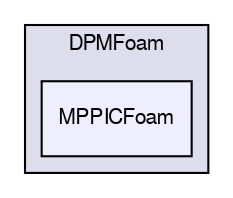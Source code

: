 digraph "applications/solvers/lagrangian/DPMFoam/MPPICFoam" {
  bgcolor=transparent;
  compound=true
  node [ fontsize="10", fontname="FreeSans"];
  edge [ labelfontsize="10", labelfontname="FreeSans"];
  subgraph clusterdir_a90c95a63081a4a48ff9b32980da26da {
    graph [ bgcolor="#ddddee", pencolor="black", label="DPMFoam" fontname="FreeSans", fontsize="10", URL="dir_a90c95a63081a4a48ff9b32980da26da.html"]
  dir_2b94ab65310021c1d92c332559e7c60f [shape=box, label="MPPICFoam", style="filled", fillcolor="#eeeeff", pencolor="black", URL="dir_2b94ab65310021c1d92c332559e7c60f.html"];
  }
}

